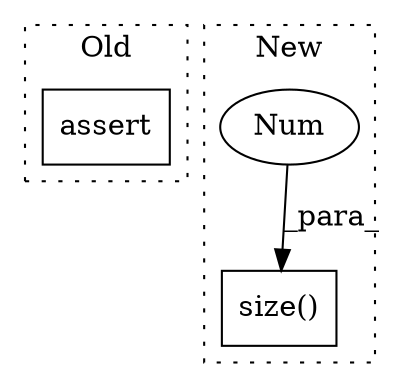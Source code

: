 digraph G {
subgraph cluster0 {
1 [label="assert" a="65" s="3176" l="7" shape="box"];
label = "Old";
style="dotted";
}
subgraph cluster1 {
2 [label="size()" a="75" s="348,359" l="10,1" shape="box"];
3 [label="Num" a="76" s="358" l="1" shape="ellipse"];
label = "New";
style="dotted";
}
3 -> 2 [label="_para_"];
}